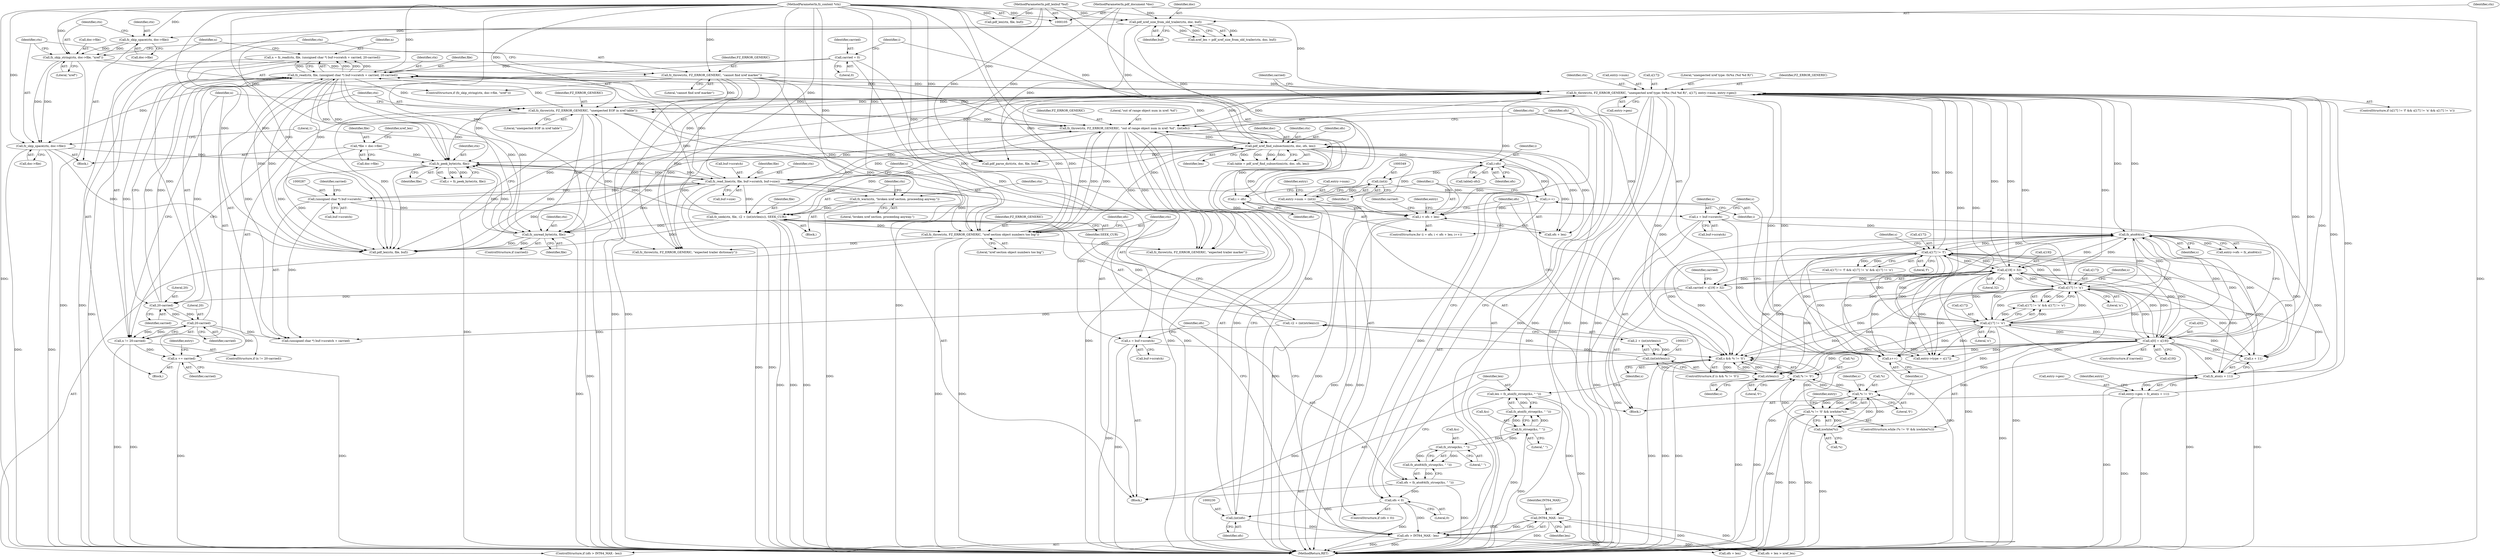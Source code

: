 digraph "1_ghostscript_55c3f68d638ac1263a386e0aaa004bb6e8bde731_0@API" {
"1000280" [label="(Call,n = fz_read(ctx, file, (unsigned char *) buf->scratch + carried, 20-carried))"];
"1000282" [label="(Call,fz_read(ctx, file, (unsigned char *) buf->scratch + carried, 20-carried))"];
"1000376" [label="(Call,fz_throw(ctx, FZ_ERROR_GENERIC, \"unexpected xref type: 0x%x (%d %d R)\", s[17], entry->num, entry->gen))"];
"1000301" [label="(Call,fz_throw(ctx, FZ_ERROR_GENERIC, \"unexpected EOF in xref table\"))"];
"1000106" [label="(MethodParameterIn,fz_context *ctx)"];
"1000225" [label="(Call,fz_throw(ctx, FZ_ERROR_GENERIC, \"out of range object num in xref: %d\", (int)ofs))"];
"1000171" [label="(Call,fz_read_line(ctx, file, buf->scratch, buf->size))"];
"1000158" [label="(Call,fz_peek_byte(ctx, file))"];
"1000407" [label="(Call,fz_unread_byte(ctx, file))"];
"1000251" [label="(Call,pdf_xref_find_subsection(ctx, doc, ofs, len))"];
"1000238" [label="(Call,fz_throw(ctx, FZ_ERROR_GENERIC, \"xref section object numbers too big\"))"];
"1000210" [label="(Call,fz_seek(ctx, file, -(2 + (int)strlen(s)), SEEK_CUR))"];
"1000207" [label="(Call,fz_warn(ctx, \"broken xref section. proceeding anyway.\"))"];
"1000213" [label="(Call,-(2 + (int)strlen(s)))"];
"1000216" [label="(Call,(int)strlen(s))"];
"1000218" [label="(Call,strlen(s))"];
"1000200" [label="(Call,s && *s != '\0')"];
"1000360" [label="(Call,s[17] != 'f')"];
"1000391" [label="(Call,s[19] > 32)"];
"1000366" [label="(Call,s[17] != 'n')"];
"1000371" [label="(Call,s[17] != 'o')"];
"1000334" [label="(Call,fz_atoi64(s))"];
"1000328" [label="(Call,s++)"];
"1000398" [label="(Call,s[0] = s[19])"];
"1000314" [label="(Call,s = buf->scratch)"];
"1000286" [label="(Call,(unsigned char *) buf->scratch)"];
"1000180" [label="(Call,s = buf->scratch)"];
"1000320" [label="(Call,*s != '\0' && iswhite(*s))"];
"1000321" [label="(Call,*s != '\0')"];
"1000325" [label="(Call,iswhite(*s))"];
"1000202" [label="(Call,*s != '\0')"];
"1000144" [label="(Call,fz_throw(ctx, FZ_ERROR_GENERIC, \"cannot find xref marker\"))"];
"1000138" [label="(Call,fz_skip_string(ctx, doc->file, \"xref\"))"];
"1000132" [label="(Call,fz_skip_space(ctx, doc->file))"];
"1000126" [label="(Call,pdf_xref_size_from_old_trailer(ctx, doc, buf))"];
"1000107" [label="(MethodParameterIn,pdf_document *doc)"];
"1000108" [label="(MethodParameterIn,pdf_lexbuf *buf)"];
"1000233" [label="(Call,ofs > INT64_MAX - len)"];
"1000222" [label="(Call,ofs < 0)"];
"1000185" [label="(Call,ofs = fz_atoi64(fz_strsep(&s, \" \")))"];
"1000187" [label="(Call,fz_atoi64(fz_strsep(&s, \" \")))"];
"1000188" [label="(Call,fz_strsep(&s, \" \"))"];
"1000195" [label="(Call,fz_strsep(&s, \" \"))"];
"1000229" [label="(Call,(int)ofs)"];
"1000235" [label="(Call,INT64_MAX - len)"];
"1000192" [label="(Call,len = fz_atoi(fz_strsep(&s, \" \")))"];
"1000194" [label="(Call,fz_atoi(fz_strsep(&s, \" \")))"];
"1000148" [label="(Call,fz_skip_space(ctx, doc->file))"];
"1000111" [label="(Call,*file = doc->file)"];
"1000344" [label="(Call,entry->num = (int)i)"];
"1000348" [label="(Call,(int)i)"];
"1000277" [label="(Call,i-ofs)"];
"1000263" [label="(Call,i < ofs + len)"];
"1000268" [label="(Call,i++)"];
"1000260" [label="(Call,i = ofs)"];
"1000336" [label="(Call,entry->gen = fz_atoi(s + 11))"];
"1000340" [label="(Call,fz_atoi(s + 11))"];
"1000389" [label="(Call,carried = s[19] > 32)"];
"1000256" [label="(Call,carried = 0)"];
"1000298" [label="(Call,20-carried)"];
"1000292" [label="(Call,20-carried)"];
"1000296" [label="(Call,n != 20-carried)"];
"1000305" [label="(Call,n += carried)"];
"1000345" [label="(Call,entry->num)"];
"1000195" [label="(Call,fz_strsep(&s, \" \"))"];
"1000340" [label="(Call,fz_atoi(s + 11))"];
"1000225" [label="(Call,fz_throw(ctx, FZ_ERROR_GENERIC, \"out of range object num in xref: %d\", (int)ofs))"];
"1000172" [label="(Identifier,ctx)"];
"1000281" [label="(Identifier,n)"];
"1000113" [label="(Call,doc->file)"];
"1000270" [label="(Block,)"];
"1000132" [label="(Call,fz_skip_space(ctx, doc->file))"];
"1000234" [label="(Identifier,ofs)"];
"1000180" [label="(Call,s = buf->scratch)"];
"1000251" [label="(Call,pdf_xref_find_subsection(ctx, doc, ofs, len))"];
"1000268" [label="(Call,i++)"];
"1000196" [label="(Call,&s)"];
"1000314" [label="(Call,s = buf->scratch)"];
"1000351" [label="(Call,entry->type = s[17])"];
"1000219" [label="(Identifier,s)"];
"1000194" [label="(Call,fz_atoi(fz_strsep(&s, \" \")))"];
"1000334" [label="(Call,fz_atoi64(s))"];
"1000378" [label="(Identifier,FZ_ERROR_GENERIC)"];
"1000198" [label="(Literal,\" \")"];
"1000137" [label="(ControlStructure,if (fz_skip_string(ctx, doc->file, \"xref\")))"];
"1000263" [label="(Call,i < ofs + len)"];
"1000407" [label="(Call,fz_unread_byte(ctx, file))"];
"1000260" [label="(Call,i = ofs)"];
"1000150" [label="(Call,doc->file)"];
"1000280" [label="(Call,n = fz_read(ctx, file, (unsigned char *) buf->scratch + carried, 20-carried))"];
"1000397" [label="(Identifier,carried)"];
"1000212" [label="(Identifier,file)"];
"1000253" [label="(Identifier,doc)"];
"1000188" [label="(Call,fz_strsep(&s, \" \"))"];
"1000181" [label="(Identifier,s)"];
"1000311" [label="(Identifier,entry)"];
"1000321" [label="(Call,*s != '\0')"];
"1000262" [label="(Identifier,ofs)"];
"1000256" [label="(Call,carried = 0)"];
"1000226" [label="(Identifier,ctx)"];
"1000275" [label="(Call,table[i-ofs])"];
"1000285" [label="(Call,(unsigned char *) buf->scratch + carried)"];
"1000377" [label="(Identifier,ctx)"];
"1000154" [label="(Literal,1)"];
"1000224" [label="(Literal,0)"];
"1000406" [label="(Identifier,carried)"];
"1000182" [label="(Call,buf->scratch)"];
"1000320" [label="(Call,*s != '\0' && iswhite(*s))"];
"1000361" [label="(Call,s[17])"];
"1000368" [label="(Identifier,s)"];
"1000243" [label="(Call,ofs + len > xref_len)"];
"1000367" [label="(Call,s[17])"];
"1000316" [label="(Call,buf->scratch)"];
"1000240" [label="(Identifier,FZ_ERROR_GENERIC)"];
"1000207" [label="(Call,fz_warn(ctx, \"broken xref section. proceeding anyway.\"))"];
"1000222" [label="(Call,ofs < 0)"];
"1000279" [label="(Identifier,ofs)"];
"1000193" [label="(Identifier,len)"];
"1000126" [label="(Call,pdf_xref_size_from_old_trailer(ctx, doc, buf))"];
"1000313" [label="(Block,)"];
"1000216" [label="(Call,(int)strlen(s))"];
"1000360" [label="(Call,s[17] != 'f')"];
"1000148" [label="(Call,fz_skip_space(ctx, doc->file))"];
"1000434" [label="(Call,fz_throw(ctx, FZ_ERROR_GENERIC, \"expected trailer dictionary\"))"];
"1000107" [label="(MethodParameterIn,pdf_document *doc)"];
"1000147" [label="(Literal,\"cannot find xref marker\")"];
"1000439" [label="(Call,pdf_parse_dict(ctx, doc, file, buf))"];
"1000372" [label="(Call,s[17])"];
"1000239" [label="(Identifier,ctx)"];
"1000319" [label="(ControlStructure,while (*s != '\0' && iswhite(*s)))"];
"1000326" [label="(Call,*s)"];
"1000145" [label="(Identifier,ctx)"];
"1000106" [label="(MethodParameterIn,fz_context *ctx)"];
"1000177" [label="(Call,buf->size)"];
"1000359" [label="(Call,s[17] != 'f' && s[17] != 'n' && s[17] != 'o')"];
"1000146" [label="(Identifier,FZ_ERROR_GENERIC)"];
"1000375" [label="(Literal,'o')"];
"1000220" [label="(Identifier,SEEK_CUR)"];
"1000304" [label="(Literal,\"unexpected EOF in xref table\")"];
"1000286" [label="(Call,(unsigned char *) buf->scratch)"];
"1000156" [label="(Call,c = fz_peek_byte(ctx, file))"];
"1000111" [label="(Call,*file = doc->file)"];
"1000269" [label="(Identifier,i)"];
"1000227" [label="(Identifier,FZ_ERROR_GENERIC)"];
"1000133" [label="(Identifier,ctx)"];
"1000273" [label="(Identifier,entry)"];
"1000149" [label="(Identifier,ctx)"];
"1000370" [label="(Literal,'n')"];
"1000315" [label="(Identifier,s)"];
"1000139" [label="(Identifier,ctx)"];
"1000392" [label="(Call,s[19])"];
"1000155" [label="(Block,)"];
"1000408" [label="(Identifier,ctx)"];
"1000108" [label="(MethodParameterIn,pdf_lexbuf *buf)"];
"1000203" [label="(Call,*s)"];
"1000297" [label="(Identifier,n)"];
"1000350" [label="(Identifier,i)"];
"1000328" [label="(Call,s++)"];
"1000396" [label="(ControlStructure,if (carried))"];
"1000191" [label="(Literal,\" \")"];
"1000125" [label="(Identifier,xref_len)"];
"1000295" [label="(ControlStructure,if (n != 20-carried))"];
"1000327" [label="(Identifier,s)"];
"1000332" [label="(Identifier,entry)"];
"1000192" [label="(Call,len = fz_atoi(fz_strsep(&s, \" \")))"];
"1000278" [label="(Identifier,i)"];
"1000383" [label="(Call,entry->num)"];
"1000206" [label="(Block,)"];
"1000228" [label="(Literal,\"out of range object num in xref: %d\")"];
"1000236" [label="(Identifier,INT64_MAX)"];
"1000277" [label="(Call,i-ofs)"];
"1000187" [label="(Call,fz_atoi64(fz_strsep(&s, \" \")))"];
"1000124" [label="(Call,xref_len = pdf_xref_size_from_old_trailer(ctx, doc, buf))"];
"1000233" [label="(Call,ofs > INT64_MAX - len)"];
"1000294" [label="(Identifier,carried)"];
"1000282" [label="(Call,fz_read(ctx, file, (unsigned char *) buf->scratch + carried, 20-carried))"];
"1000158" [label="(Call,fz_peek_byte(ctx, file))"];
"1000305" [label="(Call,n += carried)"];
"1000292" [label="(Call,20-carried)"];
"1000232" [label="(ControlStructure,if (ofs > INT64_MAX - len))"];
"1000335" [label="(Identifier,s)"];
"1000112" [label="(Identifier,file)"];
"1000358" [label="(ControlStructure,if (s[17] != 'f' && s[17] != 'n' && s[17] != 'o'))"];
"1000218" [label="(Call,strlen(s))"];
"1000380" [label="(Call,s[17])"];
"1000221" [label="(ControlStructure,if (ofs < 0))"];
"1000140" [label="(Call,doc->file)"];
"1000245" [label="(Identifier,ofs)"];
"1000365" [label="(Call,s[17] != 'n' && s[17] != 'o')"];
"1000324" [label="(Literal,'\0')"];
"1000171" [label="(Call,fz_read_line(ctx, file, buf->scratch, buf->size))"];
"1000371" [label="(Call,s[17] != 'o')"];
"1000235" [label="(Call,INT64_MAX - len)"];
"1000325" [label="(Call,iswhite(*s))"];
"1000129" [label="(Identifier,buf)"];
"1000238" [label="(Call,fz_throw(ctx, FZ_ERROR_GENERIC, \"xref section object numbers too big\"))"];
"1000420" [label="(Call,fz_throw(ctx, FZ_ERROR_GENERIC, \"expected trailer marker\"))"];
"1000376" [label="(Call,fz_throw(ctx, FZ_ERROR_GENERIC, \"unexpected xref type: 0x%x (%d %d R)\", s[17], entry->num, entry->gen))"];
"1000200" [label="(Call,s && *s != '\0')"];
"1000209" [label="(Literal,\"broken xref section. proceeding anyway.\")"];
"1000261" [label="(Identifier,i)"];
"1000214" [label="(Call,2 + (int)strlen(s))"];
"1000353" [label="(Identifier,entry)"];
"1000307" [label="(Identifier,carried)"];
"1000249" [label="(Call,table = pdf_xref_find_subsection(ctx, doc, ofs, len))"];
"1000144" [label="(Call,fz_throw(ctx, FZ_ERROR_GENERIC, \"cannot find xref marker\"))"];
"1000264" [label="(Identifier,i)"];
"1000244" [label="(Call,ofs + len)"];
"1000229" [label="(Call,(int)ofs)"];
"1000426" [label="(Call,pdf_lex(ctx, file, buf))"];
"1000405" [label="(ControlStructure,if (carried))"];
"1000398" [label="(Call,s[0] = s[19])"];
"1000348" [label="(Call,(int)i)"];
"1000341" [label="(Call,s + 11)"];
"1000143" [label="(Literal,\"xref\")"];
"1000409" [label="(Identifier,file)"];
"1000186" [label="(Identifier,ofs)"];
"1000389" [label="(Call,carried = s[19] > 32)"];
"1000300" [label="(Identifier,carried)"];
"1000128" [label="(Identifier,doc)"];
"1000293" [label="(Literal,20)"];
"1000258" [label="(Literal,0)"];
"1000283" [label="(Identifier,ctx)"];
"1000379" [label="(Literal,\"unexpected xref type: 0x%x (%d %d R)\")"];
"1000444" [label="(MethodReturn,RET)"];
"1000306" [label="(Identifier,n)"];
"1000138" [label="(Call,fz_skip_string(ctx, doc->file, \"xref\"))"];
"1000301" [label="(Call,fz_throw(ctx, FZ_ERROR_GENERIC, \"unexpected EOF in xref table\"))"];
"1000160" [label="(Identifier,file)"];
"1000241" [label="(Literal,\"xref section object numbers too big\")"];
"1000223" [label="(Identifier,ofs)"];
"1000208" [label="(Identifier,ctx)"];
"1000346" [label="(Identifier,entry)"];
"1000322" [label="(Call,*s)"];
"1000185" [label="(Call,ofs = fz_atoi64(fz_strsep(&s, \" \")))"];
"1000330" [label="(Call,entry->ofs = fz_atoi64(s))"];
"1000211" [label="(Identifier,ctx)"];
"1000288" [label="(Call,buf->scratch)"];
"1000329" [label="(Identifier,s)"];
"1000296" [label="(Call,n != 20-carried)"];
"1000255" [label="(Identifier,len)"];
"1000373" [label="(Identifier,s)"];
"1000231" [label="(Identifier,ofs)"];
"1000336" [label="(Call,entry->gen = fz_atoi(s + 11))"];
"1000201" [label="(Identifier,s)"];
"1000402" [label="(Call,s[19])"];
"1000399" [label="(Call,s[0])"];
"1000291" [label="(Identifier,carried)"];
"1000299" [label="(Literal,20)"];
"1000298" [label="(Call,20-carried)"];
"1000265" [label="(Call,ofs + len)"];
"1000303" [label="(Identifier,FZ_ERROR_GENERIC)"];
"1000202" [label="(Call,*s != '\0')"];
"1000412" [label="(Call,pdf_lex(ctx, file, buf))"];
"1000395" [label="(Literal,32)"];
"1000259" [label="(ControlStructure,for (i = ofs; i < ofs + len; i++))"];
"1000199" [label="(ControlStructure,if (s && *s != '\0'))"];
"1000205" [label="(Literal,'\0')"];
"1000386" [label="(Call,entry->gen)"];
"1000323" [label="(Identifier,s)"];
"1000284" [label="(Identifier,file)"];
"1000390" [label="(Identifier,carried)"];
"1000391" [label="(Call,s[19] > 32)"];
"1000174" [label="(Call,buf->scratch)"];
"1000337" [label="(Call,entry->gen)"];
"1000210" [label="(Call,fz_seek(ctx, file, -(2 + (int)strlen(s)), SEEK_CUR))"];
"1000237" [label="(Identifier,len)"];
"1000159" [label="(Identifier,ctx)"];
"1000344" [label="(Call,entry->num = (int)i)"];
"1000213" [label="(Call,-(2 + (int)strlen(s)))"];
"1000252" [label="(Identifier,ctx)"];
"1000109" [label="(Block,)"];
"1000127" [label="(Identifier,ctx)"];
"1000302" [label="(Identifier,ctx)"];
"1000366" [label="(Call,s[17] != 'n')"];
"1000254" [label="(Identifier,ofs)"];
"1000257" [label="(Identifier,carried)"];
"1000189" [label="(Call,&s)"];
"1000173" [label="(Identifier,file)"];
"1000364" [label="(Literal,'f')"];
"1000134" [label="(Call,doc->file)"];
"1000280" -> "1000270"  [label="AST: "];
"1000280" -> "1000282"  [label="CFG: "];
"1000281" -> "1000280"  [label="AST: "];
"1000282" -> "1000280"  [label="AST: "];
"1000297" -> "1000280"  [label="CFG: "];
"1000280" -> "1000444"  [label="DDG: "];
"1000282" -> "1000280"  [label="DDG: "];
"1000282" -> "1000280"  [label="DDG: "];
"1000282" -> "1000280"  [label="DDG: "];
"1000282" -> "1000280"  [label="DDG: "];
"1000280" -> "1000296"  [label="DDG: "];
"1000282" -> "1000292"  [label="CFG: "];
"1000283" -> "1000282"  [label="AST: "];
"1000284" -> "1000282"  [label="AST: "];
"1000285" -> "1000282"  [label="AST: "];
"1000292" -> "1000282"  [label="AST: "];
"1000282" -> "1000444"  [label="DDG: "];
"1000282" -> "1000158"  [label="DDG: "];
"1000282" -> "1000158"  [label="DDG: "];
"1000376" -> "1000282"  [label="DDG: "];
"1000251" -> "1000282"  [label="DDG: "];
"1000301" -> "1000282"  [label="DDG: "];
"1000106" -> "1000282"  [label="DDG: "];
"1000210" -> "1000282"  [label="DDG: "];
"1000171" -> "1000282"  [label="DDG: "];
"1000286" -> "1000282"  [label="DDG: "];
"1000389" -> "1000282"  [label="DDG: "];
"1000256" -> "1000282"  [label="DDG: "];
"1000298" -> "1000282"  [label="DDG: "];
"1000292" -> "1000282"  [label="DDG: "];
"1000292" -> "1000282"  [label="DDG: "];
"1000282" -> "1000301"  [label="DDG: "];
"1000282" -> "1000376"  [label="DDG: "];
"1000282" -> "1000407"  [label="DDG: "];
"1000282" -> "1000407"  [label="DDG: "];
"1000282" -> "1000412"  [label="DDG: "];
"1000282" -> "1000412"  [label="DDG: "];
"1000376" -> "1000358"  [label="AST: "];
"1000376" -> "1000386"  [label="CFG: "];
"1000377" -> "1000376"  [label="AST: "];
"1000378" -> "1000376"  [label="AST: "];
"1000379" -> "1000376"  [label="AST: "];
"1000380" -> "1000376"  [label="AST: "];
"1000383" -> "1000376"  [label="AST: "];
"1000386" -> "1000376"  [label="AST: "];
"1000390" -> "1000376"  [label="CFG: "];
"1000376" -> "1000444"  [label="DDG: "];
"1000376" -> "1000444"  [label="DDG: "];
"1000376" -> "1000444"  [label="DDG: "];
"1000376" -> "1000444"  [label="DDG: "];
"1000376" -> "1000444"  [label="DDG: "];
"1000376" -> "1000158"  [label="DDG: "];
"1000376" -> "1000200"  [label="DDG: "];
"1000376" -> "1000218"  [label="DDG: "];
"1000376" -> "1000225"  [label="DDG: "];
"1000376" -> "1000238"  [label="DDG: "];
"1000376" -> "1000301"  [label="DDG: "];
"1000376" -> "1000328"  [label="DDG: "];
"1000376" -> "1000334"  [label="DDG: "];
"1000376" -> "1000340"  [label="DDG: "];
"1000376" -> "1000341"  [label="DDG: "];
"1000376" -> "1000351"  [label="DDG: "];
"1000376" -> "1000360"  [label="DDG: "];
"1000376" -> "1000366"  [label="DDG: "];
"1000376" -> "1000371"  [label="DDG: "];
"1000301" -> "1000376"  [label="DDG: "];
"1000301" -> "1000376"  [label="DDG: "];
"1000106" -> "1000376"  [label="DDG: "];
"1000225" -> "1000376"  [label="DDG: "];
"1000238" -> "1000376"  [label="DDG: "];
"1000144" -> "1000376"  [label="DDG: "];
"1000360" -> "1000376"  [label="DDG: "];
"1000371" -> "1000376"  [label="DDG: "];
"1000366" -> "1000376"  [label="DDG: "];
"1000391" -> "1000376"  [label="DDG: "];
"1000334" -> "1000376"  [label="DDG: "];
"1000398" -> "1000376"  [label="DDG: "];
"1000344" -> "1000376"  [label="DDG: "];
"1000336" -> "1000376"  [label="DDG: "];
"1000376" -> "1000391"  [label="DDG: "];
"1000376" -> "1000398"  [label="DDG: "];
"1000376" -> "1000407"  [label="DDG: "];
"1000376" -> "1000412"  [label="DDG: "];
"1000376" -> "1000420"  [label="DDG: "];
"1000376" -> "1000434"  [label="DDG: "];
"1000301" -> "1000295"  [label="AST: "];
"1000301" -> "1000304"  [label="CFG: "];
"1000302" -> "1000301"  [label="AST: "];
"1000303" -> "1000301"  [label="AST: "];
"1000304" -> "1000301"  [label="AST: "];
"1000306" -> "1000301"  [label="CFG: "];
"1000301" -> "1000444"  [label="DDG: "];
"1000301" -> "1000444"  [label="DDG: "];
"1000301" -> "1000158"  [label="DDG: "];
"1000301" -> "1000225"  [label="DDG: "];
"1000301" -> "1000238"  [label="DDG: "];
"1000106" -> "1000301"  [label="DDG: "];
"1000225" -> "1000301"  [label="DDG: "];
"1000238" -> "1000301"  [label="DDG: "];
"1000144" -> "1000301"  [label="DDG: "];
"1000301" -> "1000407"  [label="DDG: "];
"1000301" -> "1000412"  [label="DDG: "];
"1000301" -> "1000420"  [label="DDG: "];
"1000301" -> "1000434"  [label="DDG: "];
"1000106" -> "1000105"  [label="AST: "];
"1000106" -> "1000444"  [label="DDG: "];
"1000106" -> "1000126"  [label="DDG: "];
"1000106" -> "1000132"  [label="DDG: "];
"1000106" -> "1000138"  [label="DDG: "];
"1000106" -> "1000144"  [label="DDG: "];
"1000106" -> "1000148"  [label="DDG: "];
"1000106" -> "1000158"  [label="DDG: "];
"1000106" -> "1000171"  [label="DDG: "];
"1000106" -> "1000207"  [label="DDG: "];
"1000106" -> "1000210"  [label="DDG: "];
"1000106" -> "1000225"  [label="DDG: "];
"1000106" -> "1000238"  [label="DDG: "];
"1000106" -> "1000251"  [label="DDG: "];
"1000106" -> "1000407"  [label="DDG: "];
"1000106" -> "1000412"  [label="DDG: "];
"1000106" -> "1000420"  [label="DDG: "];
"1000106" -> "1000426"  [label="DDG: "];
"1000106" -> "1000434"  [label="DDG: "];
"1000106" -> "1000439"  [label="DDG: "];
"1000225" -> "1000221"  [label="AST: "];
"1000225" -> "1000229"  [label="CFG: "];
"1000226" -> "1000225"  [label="AST: "];
"1000227" -> "1000225"  [label="AST: "];
"1000228" -> "1000225"  [label="AST: "];
"1000229" -> "1000225"  [label="AST: "];
"1000234" -> "1000225"  [label="CFG: "];
"1000225" -> "1000444"  [label="DDG: "];
"1000225" -> "1000444"  [label="DDG: "];
"1000225" -> "1000444"  [label="DDG: "];
"1000171" -> "1000225"  [label="DDG: "];
"1000210" -> "1000225"  [label="DDG: "];
"1000238" -> "1000225"  [label="DDG: "];
"1000144" -> "1000225"  [label="DDG: "];
"1000229" -> "1000225"  [label="DDG: "];
"1000225" -> "1000238"  [label="DDG: "];
"1000225" -> "1000238"  [label="DDG: "];
"1000225" -> "1000251"  [label="DDG: "];
"1000225" -> "1000420"  [label="DDG: "];
"1000225" -> "1000434"  [label="DDG: "];
"1000171" -> "1000155"  [label="AST: "];
"1000171" -> "1000177"  [label="CFG: "];
"1000172" -> "1000171"  [label="AST: "];
"1000173" -> "1000171"  [label="AST: "];
"1000174" -> "1000171"  [label="AST: "];
"1000177" -> "1000171"  [label="AST: "];
"1000181" -> "1000171"  [label="CFG: "];
"1000171" -> "1000444"  [label="DDG: "];
"1000171" -> "1000444"  [label="DDG: "];
"1000171" -> "1000158"  [label="DDG: "];
"1000158" -> "1000171"  [label="DDG: "];
"1000158" -> "1000171"  [label="DDG: "];
"1000286" -> "1000171"  [label="DDG: "];
"1000171" -> "1000180"  [label="DDG: "];
"1000171" -> "1000207"  [label="DDG: "];
"1000171" -> "1000210"  [label="DDG: "];
"1000171" -> "1000238"  [label="DDG: "];
"1000171" -> "1000251"  [label="DDG: "];
"1000171" -> "1000286"  [label="DDG: "];
"1000171" -> "1000407"  [label="DDG: "];
"1000171" -> "1000412"  [label="DDG: "];
"1000158" -> "1000156"  [label="AST: "];
"1000158" -> "1000160"  [label="CFG: "];
"1000159" -> "1000158"  [label="AST: "];
"1000160" -> "1000158"  [label="AST: "];
"1000156" -> "1000158"  [label="CFG: "];
"1000158" -> "1000156"  [label="DDG: "];
"1000158" -> "1000156"  [label="DDG: "];
"1000407" -> "1000158"  [label="DDG: "];
"1000407" -> "1000158"  [label="DDG: "];
"1000251" -> "1000158"  [label="DDG: "];
"1000148" -> "1000158"  [label="DDG: "];
"1000111" -> "1000158"  [label="DDG: "];
"1000210" -> "1000158"  [label="DDG: "];
"1000158" -> "1000412"  [label="DDG: "];
"1000158" -> "1000412"  [label="DDG: "];
"1000407" -> "1000405"  [label="AST: "];
"1000407" -> "1000409"  [label="CFG: "];
"1000408" -> "1000407"  [label="AST: "];
"1000409" -> "1000407"  [label="AST: "];
"1000154" -> "1000407"  [label="CFG: "];
"1000407" -> "1000444"  [label="DDG: "];
"1000251" -> "1000407"  [label="DDG: "];
"1000210" -> "1000407"  [label="DDG: "];
"1000407" -> "1000412"  [label="DDG: "];
"1000407" -> "1000412"  [label="DDG: "];
"1000251" -> "1000249"  [label="AST: "];
"1000251" -> "1000255"  [label="CFG: "];
"1000252" -> "1000251"  [label="AST: "];
"1000253" -> "1000251"  [label="AST: "];
"1000254" -> "1000251"  [label="AST: "];
"1000255" -> "1000251"  [label="AST: "];
"1000249" -> "1000251"  [label="CFG: "];
"1000251" -> "1000249"  [label="DDG: "];
"1000251" -> "1000249"  [label="DDG: "];
"1000251" -> "1000249"  [label="DDG: "];
"1000251" -> "1000249"  [label="DDG: "];
"1000238" -> "1000251"  [label="DDG: "];
"1000210" -> "1000251"  [label="DDG: "];
"1000126" -> "1000251"  [label="DDG: "];
"1000107" -> "1000251"  [label="DDG: "];
"1000233" -> "1000251"  [label="DDG: "];
"1000235" -> "1000251"  [label="DDG: "];
"1000251" -> "1000260"  [label="DDG: "];
"1000251" -> "1000263"  [label="DDG: "];
"1000251" -> "1000263"  [label="DDG: "];
"1000251" -> "1000265"  [label="DDG: "];
"1000251" -> "1000265"  [label="DDG: "];
"1000251" -> "1000277"  [label="DDG: "];
"1000251" -> "1000412"  [label="DDG: "];
"1000251" -> "1000439"  [label="DDG: "];
"1000238" -> "1000232"  [label="AST: "];
"1000238" -> "1000241"  [label="CFG: "];
"1000239" -> "1000238"  [label="AST: "];
"1000240" -> "1000238"  [label="AST: "];
"1000241" -> "1000238"  [label="AST: "];
"1000245" -> "1000238"  [label="CFG: "];
"1000238" -> "1000444"  [label="DDG: "];
"1000238" -> "1000444"  [label="DDG: "];
"1000210" -> "1000238"  [label="DDG: "];
"1000144" -> "1000238"  [label="DDG: "];
"1000238" -> "1000420"  [label="DDG: "];
"1000238" -> "1000434"  [label="DDG: "];
"1000210" -> "1000206"  [label="AST: "];
"1000210" -> "1000220"  [label="CFG: "];
"1000211" -> "1000210"  [label="AST: "];
"1000212" -> "1000210"  [label="AST: "];
"1000213" -> "1000210"  [label="AST: "];
"1000220" -> "1000210"  [label="AST: "];
"1000223" -> "1000210"  [label="CFG: "];
"1000210" -> "1000444"  [label="DDG: "];
"1000210" -> "1000444"  [label="DDG: "];
"1000210" -> "1000444"  [label="DDG: "];
"1000207" -> "1000210"  [label="DDG: "];
"1000213" -> "1000210"  [label="DDG: "];
"1000210" -> "1000412"  [label="DDG: "];
"1000207" -> "1000206"  [label="AST: "];
"1000207" -> "1000209"  [label="CFG: "];
"1000208" -> "1000207"  [label="AST: "];
"1000209" -> "1000207"  [label="AST: "];
"1000211" -> "1000207"  [label="CFG: "];
"1000207" -> "1000444"  [label="DDG: "];
"1000213" -> "1000214"  [label="CFG: "];
"1000214" -> "1000213"  [label="AST: "];
"1000220" -> "1000213"  [label="CFG: "];
"1000213" -> "1000444"  [label="DDG: "];
"1000216" -> "1000213"  [label="DDG: "];
"1000216" -> "1000214"  [label="AST: "];
"1000216" -> "1000218"  [label="CFG: "];
"1000217" -> "1000216"  [label="AST: "];
"1000218" -> "1000216"  [label="AST: "];
"1000214" -> "1000216"  [label="CFG: "];
"1000216" -> "1000444"  [label="DDG: "];
"1000216" -> "1000214"  [label="DDG: "];
"1000218" -> "1000216"  [label="DDG: "];
"1000218" -> "1000219"  [label="CFG: "];
"1000219" -> "1000218"  [label="AST: "];
"1000218" -> "1000444"  [label="DDG: "];
"1000200" -> "1000218"  [label="DDG: "];
"1000360" -> "1000218"  [label="DDG: "];
"1000391" -> "1000218"  [label="DDG: "];
"1000366" -> "1000218"  [label="DDG: "];
"1000371" -> "1000218"  [label="DDG: "];
"1000398" -> "1000218"  [label="DDG: "];
"1000334" -> "1000218"  [label="DDG: "];
"1000200" -> "1000199"  [label="AST: "];
"1000200" -> "1000201"  [label="CFG: "];
"1000200" -> "1000202"  [label="CFG: "];
"1000201" -> "1000200"  [label="AST: "];
"1000202" -> "1000200"  [label="AST: "];
"1000208" -> "1000200"  [label="CFG: "];
"1000223" -> "1000200"  [label="CFG: "];
"1000200" -> "1000444"  [label="DDG: "];
"1000200" -> "1000444"  [label="DDG: "];
"1000200" -> "1000444"  [label="DDG: "];
"1000360" -> "1000200"  [label="DDG: "];
"1000391" -> "1000200"  [label="DDG: "];
"1000180" -> "1000200"  [label="DDG: "];
"1000366" -> "1000200"  [label="DDG: "];
"1000371" -> "1000200"  [label="DDG: "];
"1000398" -> "1000200"  [label="DDG: "];
"1000334" -> "1000200"  [label="DDG: "];
"1000320" -> "1000200"  [label="DDG: "];
"1000202" -> "1000200"  [label="DDG: "];
"1000202" -> "1000200"  [label="DDG: "];
"1000360" -> "1000359"  [label="AST: "];
"1000360" -> "1000364"  [label="CFG: "];
"1000361" -> "1000360"  [label="AST: "];
"1000364" -> "1000360"  [label="AST: "];
"1000368" -> "1000360"  [label="CFG: "];
"1000359" -> "1000360"  [label="CFG: "];
"1000360" -> "1000444"  [label="DDG: "];
"1000360" -> "1000328"  [label="DDG: "];
"1000360" -> "1000334"  [label="DDG: "];
"1000360" -> "1000340"  [label="DDG: "];
"1000360" -> "1000341"  [label="DDG: "];
"1000360" -> "1000351"  [label="DDG: "];
"1000360" -> "1000359"  [label="DDG: "];
"1000360" -> "1000359"  [label="DDG: "];
"1000391" -> "1000360"  [label="DDG: "];
"1000366" -> "1000360"  [label="DDG: "];
"1000371" -> "1000360"  [label="DDG: "];
"1000334" -> "1000360"  [label="DDG: "];
"1000398" -> "1000360"  [label="DDG: "];
"1000360" -> "1000366"  [label="DDG: "];
"1000360" -> "1000371"  [label="DDG: "];
"1000360" -> "1000391"  [label="DDG: "];
"1000360" -> "1000398"  [label="DDG: "];
"1000391" -> "1000389"  [label="AST: "];
"1000391" -> "1000395"  [label="CFG: "];
"1000392" -> "1000391"  [label="AST: "];
"1000395" -> "1000391"  [label="AST: "];
"1000389" -> "1000391"  [label="CFG: "];
"1000391" -> "1000444"  [label="DDG: "];
"1000391" -> "1000328"  [label="DDG: "];
"1000391" -> "1000334"  [label="DDG: "];
"1000391" -> "1000340"  [label="DDG: "];
"1000391" -> "1000341"  [label="DDG: "];
"1000391" -> "1000351"  [label="DDG: "];
"1000391" -> "1000366"  [label="DDG: "];
"1000391" -> "1000371"  [label="DDG: "];
"1000391" -> "1000389"  [label="DDG: "];
"1000391" -> "1000389"  [label="DDG: "];
"1000366" -> "1000391"  [label="DDG: "];
"1000371" -> "1000391"  [label="DDG: "];
"1000334" -> "1000391"  [label="DDG: "];
"1000398" -> "1000391"  [label="DDG: "];
"1000391" -> "1000398"  [label="DDG: "];
"1000366" -> "1000365"  [label="AST: "];
"1000366" -> "1000370"  [label="CFG: "];
"1000367" -> "1000366"  [label="AST: "];
"1000370" -> "1000366"  [label="AST: "];
"1000373" -> "1000366"  [label="CFG: "];
"1000365" -> "1000366"  [label="CFG: "];
"1000366" -> "1000444"  [label="DDG: "];
"1000366" -> "1000328"  [label="DDG: "];
"1000366" -> "1000334"  [label="DDG: "];
"1000366" -> "1000340"  [label="DDG: "];
"1000366" -> "1000341"  [label="DDG: "];
"1000366" -> "1000351"  [label="DDG: "];
"1000366" -> "1000365"  [label="DDG: "];
"1000366" -> "1000365"  [label="DDG: "];
"1000371" -> "1000366"  [label="DDG: "];
"1000334" -> "1000366"  [label="DDG: "];
"1000398" -> "1000366"  [label="DDG: "];
"1000366" -> "1000371"  [label="DDG: "];
"1000366" -> "1000398"  [label="DDG: "];
"1000371" -> "1000365"  [label="AST: "];
"1000371" -> "1000375"  [label="CFG: "];
"1000372" -> "1000371"  [label="AST: "];
"1000375" -> "1000371"  [label="AST: "];
"1000365" -> "1000371"  [label="CFG: "];
"1000371" -> "1000444"  [label="DDG: "];
"1000371" -> "1000328"  [label="DDG: "];
"1000371" -> "1000334"  [label="DDG: "];
"1000371" -> "1000340"  [label="DDG: "];
"1000371" -> "1000341"  [label="DDG: "];
"1000371" -> "1000351"  [label="DDG: "];
"1000371" -> "1000365"  [label="DDG: "];
"1000371" -> "1000365"  [label="DDG: "];
"1000334" -> "1000371"  [label="DDG: "];
"1000398" -> "1000371"  [label="DDG: "];
"1000371" -> "1000398"  [label="DDG: "];
"1000334" -> "1000330"  [label="AST: "];
"1000334" -> "1000335"  [label="CFG: "];
"1000335" -> "1000334"  [label="AST: "];
"1000330" -> "1000334"  [label="CFG: "];
"1000334" -> "1000328"  [label="DDG: "];
"1000334" -> "1000330"  [label="DDG: "];
"1000328" -> "1000334"  [label="DDG: "];
"1000398" -> "1000334"  [label="DDG: "];
"1000314" -> "1000334"  [label="DDG: "];
"1000334" -> "1000340"  [label="DDG: "];
"1000334" -> "1000341"  [label="DDG: "];
"1000334" -> "1000351"  [label="DDG: "];
"1000334" -> "1000398"  [label="DDG: "];
"1000328" -> "1000319"  [label="AST: "];
"1000328" -> "1000329"  [label="CFG: "];
"1000329" -> "1000328"  [label="AST: "];
"1000323" -> "1000328"  [label="CFG: "];
"1000398" -> "1000328"  [label="DDG: "];
"1000314" -> "1000328"  [label="DDG: "];
"1000398" -> "1000396"  [label="AST: "];
"1000398" -> "1000402"  [label="CFG: "];
"1000399" -> "1000398"  [label="AST: "];
"1000402" -> "1000398"  [label="AST: "];
"1000269" -> "1000398"  [label="CFG: "];
"1000398" -> "1000444"  [label="DDG: "];
"1000398" -> "1000444"  [label="DDG: "];
"1000398" -> "1000202"  [label="DDG: "];
"1000398" -> "1000321"  [label="DDG: "];
"1000398" -> "1000325"  [label="DDG: "];
"1000398" -> "1000340"  [label="DDG: "];
"1000398" -> "1000341"  [label="DDG: "];
"1000398" -> "1000351"  [label="DDG: "];
"1000314" -> "1000313"  [label="AST: "];
"1000314" -> "1000316"  [label="CFG: "];
"1000315" -> "1000314"  [label="AST: "];
"1000316" -> "1000314"  [label="AST: "];
"1000323" -> "1000314"  [label="CFG: "];
"1000314" -> "1000444"  [label="DDG: "];
"1000286" -> "1000314"  [label="DDG: "];
"1000286" -> "1000285"  [label="AST: "];
"1000286" -> "1000288"  [label="CFG: "];
"1000287" -> "1000286"  [label="AST: "];
"1000288" -> "1000286"  [label="AST: "];
"1000291" -> "1000286"  [label="CFG: "];
"1000286" -> "1000444"  [label="DDG: "];
"1000286" -> "1000285"  [label="DDG: "];
"1000180" -> "1000155"  [label="AST: "];
"1000180" -> "1000182"  [label="CFG: "];
"1000181" -> "1000180"  [label="AST: "];
"1000182" -> "1000180"  [label="AST: "];
"1000186" -> "1000180"  [label="CFG: "];
"1000180" -> "1000444"  [label="DDG: "];
"1000320" -> "1000319"  [label="AST: "];
"1000320" -> "1000321"  [label="CFG: "];
"1000320" -> "1000325"  [label="CFG: "];
"1000321" -> "1000320"  [label="AST: "];
"1000325" -> "1000320"  [label="AST: "];
"1000329" -> "1000320"  [label="CFG: "];
"1000332" -> "1000320"  [label="CFG: "];
"1000320" -> "1000444"  [label="DDG: "];
"1000320" -> "1000444"  [label="DDG: "];
"1000320" -> "1000444"  [label="DDG: "];
"1000321" -> "1000320"  [label="DDG: "];
"1000321" -> "1000320"  [label="DDG: "];
"1000325" -> "1000320"  [label="DDG: "];
"1000321" -> "1000324"  [label="CFG: "];
"1000322" -> "1000321"  [label="AST: "];
"1000324" -> "1000321"  [label="AST: "];
"1000327" -> "1000321"  [label="CFG: "];
"1000321" -> "1000444"  [label="DDG: "];
"1000321" -> "1000202"  [label="DDG: "];
"1000325" -> "1000321"  [label="DDG: "];
"1000202" -> "1000321"  [label="DDG: "];
"1000321" -> "1000325"  [label="DDG: "];
"1000325" -> "1000326"  [label="CFG: "];
"1000326" -> "1000325"  [label="AST: "];
"1000325" -> "1000444"  [label="DDG: "];
"1000325" -> "1000202"  [label="DDG: "];
"1000202" -> "1000205"  [label="CFG: "];
"1000203" -> "1000202"  [label="AST: "];
"1000205" -> "1000202"  [label="AST: "];
"1000202" -> "1000444"  [label="DDG: "];
"1000144" -> "1000137"  [label="AST: "];
"1000144" -> "1000147"  [label="CFG: "];
"1000145" -> "1000144"  [label="AST: "];
"1000146" -> "1000144"  [label="AST: "];
"1000147" -> "1000144"  [label="AST: "];
"1000149" -> "1000144"  [label="CFG: "];
"1000144" -> "1000444"  [label="DDG: "];
"1000144" -> "1000444"  [label="DDG: "];
"1000138" -> "1000144"  [label="DDG: "];
"1000144" -> "1000148"  [label="DDG: "];
"1000144" -> "1000420"  [label="DDG: "];
"1000144" -> "1000434"  [label="DDG: "];
"1000138" -> "1000137"  [label="AST: "];
"1000138" -> "1000143"  [label="CFG: "];
"1000139" -> "1000138"  [label="AST: "];
"1000140" -> "1000138"  [label="AST: "];
"1000143" -> "1000138"  [label="AST: "];
"1000145" -> "1000138"  [label="CFG: "];
"1000149" -> "1000138"  [label="CFG: "];
"1000138" -> "1000444"  [label="DDG: "];
"1000132" -> "1000138"  [label="DDG: "];
"1000132" -> "1000138"  [label="DDG: "];
"1000138" -> "1000148"  [label="DDG: "];
"1000138" -> "1000148"  [label="DDG: "];
"1000132" -> "1000109"  [label="AST: "];
"1000132" -> "1000134"  [label="CFG: "];
"1000133" -> "1000132"  [label="AST: "];
"1000134" -> "1000132"  [label="AST: "];
"1000139" -> "1000132"  [label="CFG: "];
"1000126" -> "1000132"  [label="DDG: "];
"1000126" -> "1000124"  [label="AST: "];
"1000126" -> "1000129"  [label="CFG: "];
"1000127" -> "1000126"  [label="AST: "];
"1000128" -> "1000126"  [label="AST: "];
"1000129" -> "1000126"  [label="AST: "];
"1000124" -> "1000126"  [label="CFG: "];
"1000126" -> "1000124"  [label="DDG: "];
"1000126" -> "1000124"  [label="DDG: "];
"1000126" -> "1000124"  [label="DDG: "];
"1000107" -> "1000126"  [label="DDG: "];
"1000108" -> "1000126"  [label="DDG: "];
"1000126" -> "1000412"  [label="DDG: "];
"1000126" -> "1000439"  [label="DDG: "];
"1000107" -> "1000105"  [label="AST: "];
"1000107" -> "1000444"  [label="DDG: "];
"1000107" -> "1000439"  [label="DDG: "];
"1000108" -> "1000105"  [label="AST: "];
"1000108" -> "1000444"  [label="DDG: "];
"1000108" -> "1000412"  [label="DDG: "];
"1000108" -> "1000426"  [label="DDG: "];
"1000108" -> "1000439"  [label="DDG: "];
"1000233" -> "1000232"  [label="AST: "];
"1000233" -> "1000235"  [label="CFG: "];
"1000234" -> "1000233"  [label="AST: "];
"1000235" -> "1000233"  [label="AST: "];
"1000239" -> "1000233"  [label="CFG: "];
"1000245" -> "1000233"  [label="CFG: "];
"1000233" -> "1000444"  [label="DDG: "];
"1000233" -> "1000444"  [label="DDG: "];
"1000222" -> "1000233"  [label="DDG: "];
"1000229" -> "1000233"  [label="DDG: "];
"1000235" -> "1000233"  [label="DDG: "];
"1000235" -> "1000233"  [label="DDG: "];
"1000233" -> "1000243"  [label="DDG: "];
"1000233" -> "1000244"  [label="DDG: "];
"1000222" -> "1000221"  [label="AST: "];
"1000222" -> "1000224"  [label="CFG: "];
"1000223" -> "1000222"  [label="AST: "];
"1000224" -> "1000222"  [label="AST: "];
"1000226" -> "1000222"  [label="CFG: "];
"1000234" -> "1000222"  [label="CFG: "];
"1000222" -> "1000444"  [label="DDG: "];
"1000185" -> "1000222"  [label="DDG: "];
"1000222" -> "1000229"  [label="DDG: "];
"1000185" -> "1000155"  [label="AST: "];
"1000185" -> "1000187"  [label="CFG: "];
"1000186" -> "1000185"  [label="AST: "];
"1000187" -> "1000185"  [label="AST: "];
"1000193" -> "1000185"  [label="CFG: "];
"1000185" -> "1000444"  [label="DDG: "];
"1000187" -> "1000185"  [label="DDG: "];
"1000187" -> "1000188"  [label="CFG: "];
"1000188" -> "1000187"  [label="AST: "];
"1000188" -> "1000187"  [label="DDG: "];
"1000188" -> "1000187"  [label="DDG: "];
"1000188" -> "1000191"  [label="CFG: "];
"1000189" -> "1000188"  [label="AST: "];
"1000191" -> "1000188"  [label="AST: "];
"1000195" -> "1000188"  [label="DDG: "];
"1000188" -> "1000195"  [label="DDG: "];
"1000195" -> "1000194"  [label="AST: "];
"1000195" -> "1000198"  [label="CFG: "];
"1000196" -> "1000195"  [label="AST: "];
"1000198" -> "1000195"  [label="AST: "];
"1000194" -> "1000195"  [label="CFG: "];
"1000195" -> "1000444"  [label="DDG: "];
"1000195" -> "1000194"  [label="DDG: "];
"1000195" -> "1000194"  [label="DDG: "];
"1000229" -> "1000231"  [label="CFG: "];
"1000230" -> "1000229"  [label="AST: "];
"1000231" -> "1000229"  [label="AST: "];
"1000235" -> "1000237"  [label="CFG: "];
"1000236" -> "1000235"  [label="AST: "];
"1000237" -> "1000235"  [label="AST: "];
"1000235" -> "1000444"  [label="DDG: "];
"1000192" -> "1000235"  [label="DDG: "];
"1000235" -> "1000243"  [label="DDG: "];
"1000235" -> "1000244"  [label="DDG: "];
"1000192" -> "1000155"  [label="AST: "];
"1000192" -> "1000194"  [label="CFG: "];
"1000193" -> "1000192"  [label="AST: "];
"1000194" -> "1000192"  [label="AST: "];
"1000201" -> "1000192"  [label="CFG: "];
"1000192" -> "1000444"  [label="DDG: "];
"1000194" -> "1000192"  [label="DDG: "];
"1000194" -> "1000444"  [label="DDG: "];
"1000148" -> "1000109"  [label="AST: "];
"1000148" -> "1000150"  [label="CFG: "];
"1000149" -> "1000148"  [label="AST: "];
"1000150" -> "1000148"  [label="AST: "];
"1000154" -> "1000148"  [label="CFG: "];
"1000148" -> "1000444"  [label="DDG: "];
"1000148" -> "1000444"  [label="DDG: "];
"1000148" -> "1000412"  [label="DDG: "];
"1000111" -> "1000109"  [label="AST: "];
"1000111" -> "1000113"  [label="CFG: "];
"1000112" -> "1000111"  [label="AST: "];
"1000113" -> "1000111"  [label="AST: "];
"1000125" -> "1000111"  [label="CFG: "];
"1000111" -> "1000412"  [label="DDG: "];
"1000344" -> "1000313"  [label="AST: "];
"1000344" -> "1000348"  [label="CFG: "];
"1000345" -> "1000344"  [label="AST: "];
"1000348" -> "1000344"  [label="AST: "];
"1000353" -> "1000344"  [label="CFG: "];
"1000344" -> "1000444"  [label="DDG: "];
"1000344" -> "1000444"  [label="DDG: "];
"1000348" -> "1000344"  [label="DDG: "];
"1000348" -> "1000350"  [label="CFG: "];
"1000349" -> "1000348"  [label="AST: "];
"1000350" -> "1000348"  [label="AST: "];
"1000348" -> "1000268"  [label="DDG: "];
"1000277" -> "1000348"  [label="DDG: "];
"1000277" -> "1000275"  [label="AST: "];
"1000277" -> "1000279"  [label="CFG: "];
"1000278" -> "1000277"  [label="AST: "];
"1000279" -> "1000277"  [label="AST: "];
"1000275" -> "1000277"  [label="CFG: "];
"1000277" -> "1000263"  [label="DDG: "];
"1000277" -> "1000265"  [label="DDG: "];
"1000277" -> "1000268"  [label="DDG: "];
"1000263" -> "1000277"  [label="DDG: "];
"1000263" -> "1000259"  [label="AST: "];
"1000263" -> "1000265"  [label="CFG: "];
"1000264" -> "1000263"  [label="AST: "];
"1000265" -> "1000263"  [label="AST: "];
"1000273" -> "1000263"  [label="CFG: "];
"1000406" -> "1000263"  [label="CFG: "];
"1000263" -> "1000444"  [label="DDG: "];
"1000263" -> "1000444"  [label="DDG: "];
"1000263" -> "1000444"  [label="DDG: "];
"1000268" -> "1000263"  [label="DDG: "];
"1000260" -> "1000263"  [label="DDG: "];
"1000268" -> "1000259"  [label="AST: "];
"1000268" -> "1000269"  [label="CFG: "];
"1000269" -> "1000268"  [label="AST: "];
"1000264" -> "1000268"  [label="CFG: "];
"1000260" -> "1000259"  [label="AST: "];
"1000260" -> "1000262"  [label="CFG: "];
"1000261" -> "1000260"  [label="AST: "];
"1000262" -> "1000260"  [label="AST: "];
"1000264" -> "1000260"  [label="CFG: "];
"1000336" -> "1000313"  [label="AST: "];
"1000336" -> "1000340"  [label="CFG: "];
"1000337" -> "1000336"  [label="AST: "];
"1000340" -> "1000336"  [label="AST: "];
"1000346" -> "1000336"  [label="CFG: "];
"1000336" -> "1000444"  [label="DDG: "];
"1000336" -> "1000444"  [label="DDG: "];
"1000340" -> "1000336"  [label="DDG: "];
"1000340" -> "1000341"  [label="CFG: "];
"1000341" -> "1000340"  [label="AST: "];
"1000340" -> "1000444"  [label="DDG: "];
"1000389" -> "1000313"  [label="AST: "];
"1000390" -> "1000389"  [label="AST: "];
"1000397" -> "1000389"  [label="CFG: "];
"1000389" -> "1000444"  [label="DDG: "];
"1000389" -> "1000444"  [label="DDG: "];
"1000389" -> "1000285"  [label="DDG: "];
"1000389" -> "1000292"  [label="DDG: "];
"1000256" -> "1000155"  [label="AST: "];
"1000256" -> "1000258"  [label="CFG: "];
"1000257" -> "1000256"  [label="AST: "];
"1000258" -> "1000256"  [label="AST: "];
"1000261" -> "1000256"  [label="CFG: "];
"1000256" -> "1000444"  [label="DDG: "];
"1000256" -> "1000285"  [label="DDG: "];
"1000256" -> "1000292"  [label="DDG: "];
"1000298" -> "1000296"  [label="AST: "];
"1000298" -> "1000300"  [label="CFG: "];
"1000299" -> "1000298"  [label="AST: "];
"1000300" -> "1000298"  [label="AST: "];
"1000296" -> "1000298"  [label="CFG: "];
"1000298" -> "1000285"  [label="DDG: "];
"1000298" -> "1000292"  [label="DDG: "];
"1000298" -> "1000296"  [label="DDG: "];
"1000298" -> "1000296"  [label="DDG: "];
"1000292" -> "1000298"  [label="DDG: "];
"1000298" -> "1000305"  [label="DDG: "];
"1000292" -> "1000294"  [label="CFG: "];
"1000293" -> "1000292"  [label="AST: "];
"1000294" -> "1000292"  [label="AST: "];
"1000296" -> "1000295"  [label="AST: "];
"1000297" -> "1000296"  [label="AST: "];
"1000302" -> "1000296"  [label="CFG: "];
"1000306" -> "1000296"  [label="CFG: "];
"1000296" -> "1000444"  [label="DDG: "];
"1000296" -> "1000444"  [label="DDG: "];
"1000296" -> "1000305"  [label="DDG: "];
"1000305" -> "1000270"  [label="AST: "];
"1000305" -> "1000307"  [label="CFG: "];
"1000306" -> "1000305"  [label="AST: "];
"1000307" -> "1000305"  [label="AST: "];
"1000311" -> "1000305"  [label="CFG: "];
"1000305" -> "1000444"  [label="DDG: "];
"1000305" -> "1000444"  [label="DDG: "];
}
